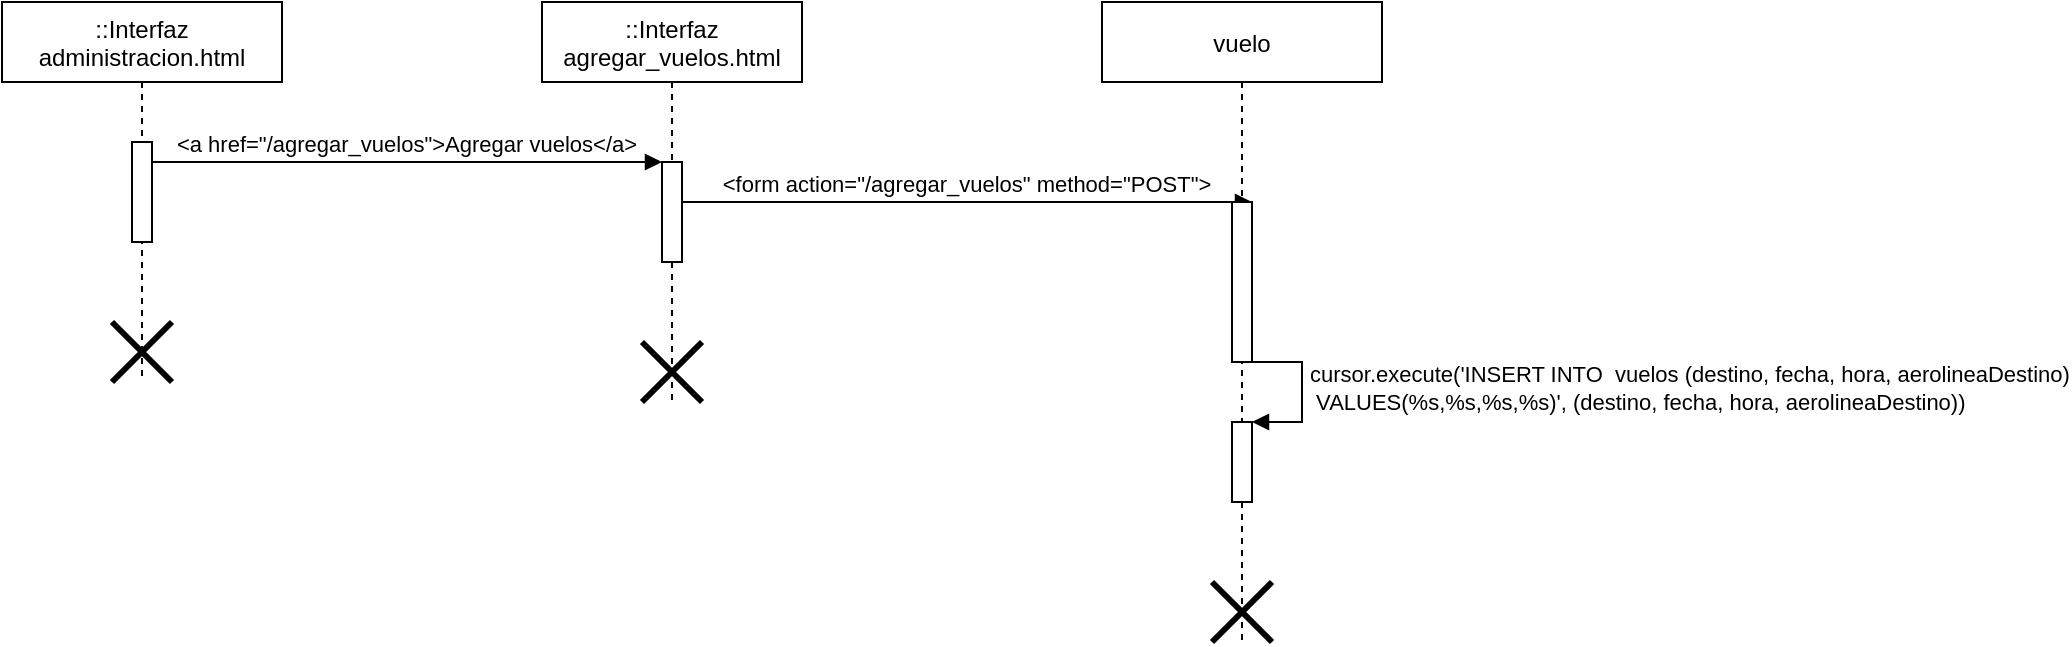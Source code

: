 <mxfile version="17.4.6" type="device"><diagram id="kgpKYQtTHZ0yAKxKKP6v" name="Page-1"><mxGraphModel dx="1422" dy="804" grid="1" gridSize="10" guides="1" tooltips="1" connect="1" arrows="1" fold="1" page="1" pageScale="1" pageWidth="850" pageHeight="1100" math="0" shadow="0"><root><mxCell id="0"/><mxCell id="1" parent="0"/><mxCell id="3nuBFxr9cyL0pnOWT2aG-1" value="::Interfaz&#10;administracion.html" style="shape=umlLifeline;perimeter=lifelinePerimeter;container=1;collapsible=0;recursiveResize=0;rounded=0;shadow=0;strokeWidth=1;" parent="1" vertex="1"><mxGeometry x="110" y="80" width="140" height="190" as="geometry"/></mxCell><mxCell id="3nuBFxr9cyL0pnOWT2aG-2" value="" style="points=[];perimeter=orthogonalPerimeter;rounded=0;shadow=0;strokeWidth=1;" parent="3nuBFxr9cyL0pnOWT2aG-1" vertex="1"><mxGeometry x="65" y="70" width="10" height="50" as="geometry"/></mxCell><mxCell id="fZSr7EgJza6sDowWTQ_0-3" value="" style="shape=umlDestroy;whiteSpace=wrap;html=1;strokeWidth=3;" vertex="1" parent="3nuBFxr9cyL0pnOWT2aG-1"><mxGeometry x="55" y="160" width="30" height="30" as="geometry"/></mxCell><mxCell id="3nuBFxr9cyL0pnOWT2aG-5" value="::Interfaz&#10;agregar_vuelos.html" style="shape=umlLifeline;perimeter=lifelinePerimeter;container=1;collapsible=0;recursiveResize=0;rounded=0;shadow=0;strokeWidth=1;" parent="1" vertex="1"><mxGeometry x="380" y="80" width="130" height="200" as="geometry"/></mxCell><mxCell id="3nuBFxr9cyL0pnOWT2aG-6" value="" style="points=[];perimeter=orthogonalPerimeter;rounded=0;shadow=0;strokeWidth=1;" parent="3nuBFxr9cyL0pnOWT2aG-5" vertex="1"><mxGeometry x="60" y="80" width="10" height="50" as="geometry"/></mxCell><mxCell id="fZSr7EgJza6sDowWTQ_0-6" value="" style="shape=umlDestroy;whiteSpace=wrap;html=1;strokeWidth=3;fontFamily=Helvetica;fontSize=11;fontColor=default;" vertex="1" parent="3nuBFxr9cyL0pnOWT2aG-5"><mxGeometry x="50" y="170" width="30" height="30" as="geometry"/></mxCell><mxCell id="3nuBFxr9cyL0pnOWT2aG-8" value="&lt;a href=&quot;/agregar_vuelos&quot;&gt;Agregar vuelos&lt;/a&gt;" style="verticalAlign=bottom;endArrow=block;entryX=0;entryY=0;shadow=0;strokeWidth=1;" parent="1" source="3nuBFxr9cyL0pnOWT2aG-2" target="3nuBFxr9cyL0pnOWT2aG-6" edge="1"><mxGeometry relative="1" as="geometry"><mxPoint x="275" y="160" as="sourcePoint"/></mxGeometry></mxCell><mxCell id="3nuBFxr9cyL0pnOWT2aG-9" value="&lt;form action=&quot;/agregar_vuelos&quot; method=&quot;POST&quot;&gt;" style="verticalAlign=bottom;endArrow=block;entryX=1;entryY=0;shadow=0;strokeWidth=1;" parent="1" source="3nuBFxr9cyL0pnOWT2aG-6" target="3nuBFxr9cyL0pnOWT2aG-4" edge="1"><mxGeometry relative="1" as="geometry"><mxPoint x="240" y="200" as="sourcePoint"/></mxGeometry></mxCell><mxCell id="fZSr7EgJza6sDowWTQ_0-1" value="vuelo" style="shape=umlLifeline;perimeter=lifelinePerimeter;container=1;collapsible=0;recursiveResize=0;rounded=0;shadow=0;strokeWidth=1;" vertex="1" parent="1"><mxGeometry x="660" y="80" width="140" height="320" as="geometry"/></mxCell><mxCell id="3nuBFxr9cyL0pnOWT2aG-4" value="" style="points=[];perimeter=orthogonalPerimeter;rounded=0;shadow=0;strokeWidth=1;" parent="fZSr7EgJza6sDowWTQ_0-1" vertex="1"><mxGeometry x="65" y="100" width="10" height="80" as="geometry"/></mxCell><mxCell id="fZSr7EgJza6sDowWTQ_0-4" value="" style="html=1;points=[];perimeter=orthogonalPerimeter;" vertex="1" parent="fZSr7EgJza6sDowWTQ_0-1"><mxGeometry x="65" y="210" width="10" height="40" as="geometry"/></mxCell><mxCell id="fZSr7EgJza6sDowWTQ_0-5" value="cursor.execute('INSERT INTO&amp;nbsp; vuelos (destino, fecha, hora, aerolineaDestino)&lt;br&gt;&amp;nbsp;VALUES(%s,%s,%s,%s)', (destino, fecha, hora, aerolineaDestino))" style="edgeStyle=orthogonalEdgeStyle;html=1;align=left;spacingLeft=2;endArrow=block;rounded=0;entryX=1;entryY=0;" edge="1" target="fZSr7EgJza6sDowWTQ_0-4" parent="fZSr7EgJza6sDowWTQ_0-1"><mxGeometry relative="1" as="geometry"><mxPoint x="70" y="180" as="sourcePoint"/><Array as="points"><mxPoint x="100" y="180"/></Array></mxGeometry></mxCell><mxCell id="fZSr7EgJza6sDowWTQ_0-7" value="" style="shape=umlDestroy;whiteSpace=wrap;html=1;strokeWidth=3;fontFamily=Helvetica;fontSize=11;fontColor=default;" vertex="1" parent="fZSr7EgJza6sDowWTQ_0-1"><mxGeometry x="55" y="290" width="30" height="30" as="geometry"/></mxCell></root></mxGraphModel></diagram></mxfile>